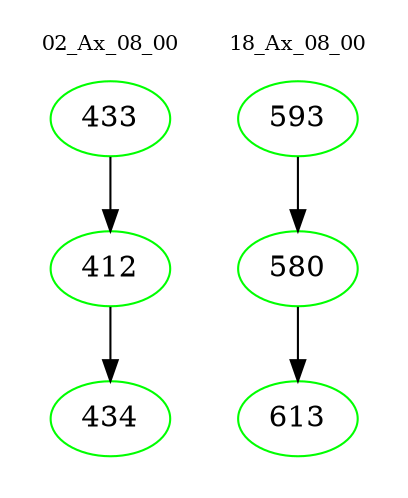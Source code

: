 digraph{
subgraph cluster_0 {
color = white
label = "02_Ax_08_00";
fontsize=10;
T0_433 [label="433", color="green"]
T0_433 -> T0_412 [color="black"]
T0_412 [label="412", color="green"]
T0_412 -> T0_434 [color="black"]
T0_434 [label="434", color="green"]
}
subgraph cluster_1 {
color = white
label = "18_Ax_08_00";
fontsize=10;
T1_593 [label="593", color="green"]
T1_593 -> T1_580 [color="black"]
T1_580 [label="580", color="green"]
T1_580 -> T1_613 [color="black"]
T1_613 [label="613", color="green"]
}
}
